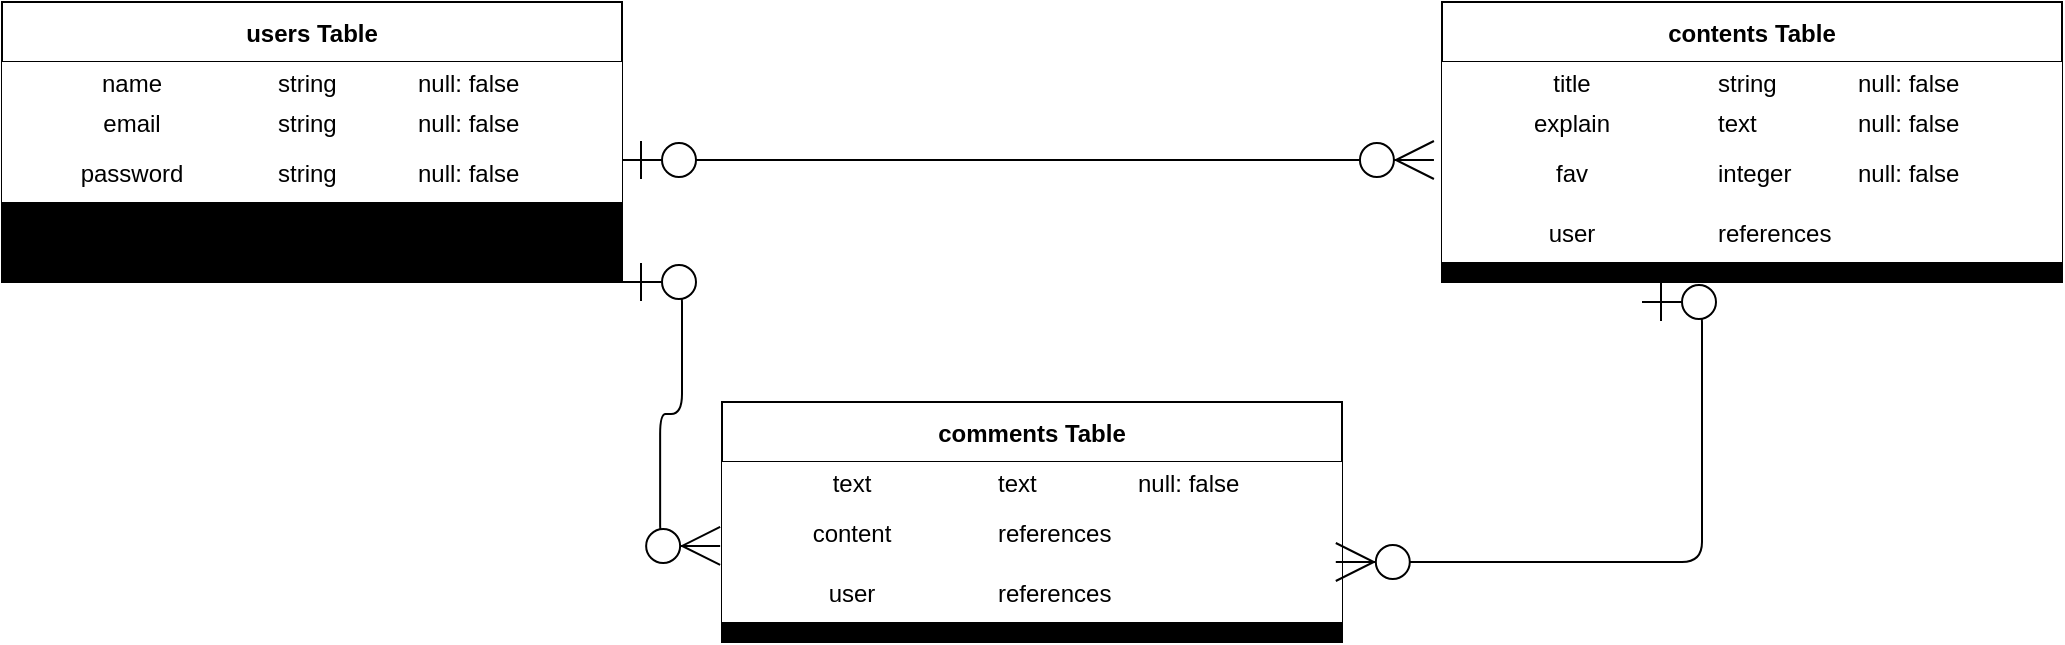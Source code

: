 <mxfile>
    <diagram id="q6tp8COXY1CgRBbh_L5G" name="ページ1">
        <mxGraphModel dx="597" dy="574" grid="1" gridSize="10" guides="1" tooltips="1" connect="1" arrows="1" fold="1" page="1" pageScale="1" pageWidth="1169" pageHeight="827" math="0" shadow="0">
            <root>
                <mxCell id="0"/>
                <mxCell id="1" parent="0"/>
                <mxCell id="2" value="contents Table" style="shape=table;startSize=30;container=1;collapsible=1;childLayout=tableLayout;fixedRows=1;rowLines=0;fontStyle=1;align=center;resizeLast=1;strokeWidth=1;swimlaneFillColor=#000000;labelBorderColor=none;labelBackgroundColor=none;" parent="1" vertex="1">
                    <mxGeometry x="840" y="40" width="310" height="140" as="geometry"/>
                </mxCell>
                <mxCell id="3" value="" style="shape=partialRectangle;collapsible=0;dropTarget=0;pointerEvents=0;fillColor=none;top=0;left=0;bottom=0;right=0;points=[[0,0.5],[1,0.5]];portConstraint=eastwest;" parent="2" vertex="1">
                    <mxGeometry y="30" width="310" height="20" as="geometry"/>
                </mxCell>
                <mxCell id="4" value="title" style="shape=partialRectangle;connectable=0;top=0;left=0;bottom=0;right=0;fontStyle=0;overflow=hidden;" parent="3" vertex="1">
                    <mxGeometry width="130" height="20" as="geometry"/>
                </mxCell>
                <mxCell id="5" value="string" style="shape=partialRectangle;connectable=0;top=0;left=0;bottom=0;right=0;align=left;spacingLeft=6;fontStyle=0;overflow=hidden;" parent="3" vertex="1">
                    <mxGeometry x="130" width="70" height="20" as="geometry"/>
                </mxCell>
                <mxCell id="6" value="null: false" style="shape=partialRectangle;connectable=0;top=0;left=0;bottom=0;right=0;align=left;spacingLeft=6;fontStyle=0;overflow=hidden;" parent="3" vertex="1">
                    <mxGeometry x="200" width="110" height="20" as="geometry"/>
                </mxCell>
                <mxCell id="15" style="shape=partialRectangle;collapsible=0;dropTarget=0;pointerEvents=0;fillColor=none;top=0;left=0;bottom=0;right=0;points=[[0,0.5],[1,0.5]];portConstraint=eastwest;" parent="2" vertex="1">
                    <mxGeometry y="50" width="310" height="20" as="geometry"/>
                </mxCell>
                <mxCell id="16" value="explain" style="shape=partialRectangle;connectable=0;top=0;left=0;bottom=0;right=0;fontStyle=0;overflow=hidden;" parent="15" vertex="1">
                    <mxGeometry width="130" height="20" as="geometry"/>
                </mxCell>
                <mxCell id="17" value="text" style="shape=partialRectangle;connectable=0;top=0;left=0;bottom=0;right=0;align=left;spacingLeft=6;fontStyle=0;overflow=hidden;" parent="15" vertex="1">
                    <mxGeometry x="130" width="70" height="20" as="geometry"/>
                </mxCell>
                <mxCell id="18" value="null: false" style="shape=partialRectangle;connectable=0;top=0;left=0;bottom=0;right=0;align=left;spacingLeft=6;fontStyle=0;overflow=hidden;" parent="15" vertex="1">
                    <mxGeometry x="200" width="110" height="20" as="geometry"/>
                </mxCell>
                <mxCell id="23" style="shape=partialRectangle;collapsible=0;dropTarget=0;pointerEvents=0;fillColor=none;top=0;left=0;bottom=0;right=0;points=[[0,0.5],[1,0.5]];portConstraint=eastwest;" parent="2" vertex="1">
                    <mxGeometry y="70" width="310" height="30" as="geometry"/>
                </mxCell>
                <mxCell id="24" value="fav" style="shape=partialRectangle;connectable=0;top=0;left=0;bottom=0;right=0;editable=1;overflow=hidden;" parent="23" vertex="1">
                    <mxGeometry width="130" height="30" as="geometry"/>
                </mxCell>
                <mxCell id="25" value="integer" style="shape=partialRectangle;connectable=0;top=0;left=0;bottom=0;right=0;align=left;spacingLeft=6;overflow=hidden;" parent="23" vertex="1">
                    <mxGeometry x="130" width="70" height="30" as="geometry"/>
                </mxCell>
                <mxCell id="26" value="null: false" style="shape=partialRectangle;connectable=0;top=0;left=0;bottom=0;right=0;align=left;spacingLeft=6;overflow=hidden;" parent="23" vertex="1">
                    <mxGeometry x="200" width="110" height="30" as="geometry"/>
                </mxCell>
                <mxCell id="35" style="shape=partialRectangle;collapsible=0;dropTarget=0;pointerEvents=0;fillColor=none;top=0;left=0;bottom=0;right=0;points=[[0,0.5],[1,0.5]];portConstraint=eastwest;" parent="2" vertex="1">
                    <mxGeometry y="100" width="310" height="30" as="geometry"/>
                </mxCell>
                <mxCell id="36" value="user" style="shape=partialRectangle;connectable=0;top=0;left=0;bottom=0;right=0;editable=1;overflow=hidden;strokeColor=#F0F0F0;perimeterSpacing=0;strokeWidth=1;shadow=0;" parent="35" vertex="1">
                    <mxGeometry width="130" height="30" as="geometry"/>
                </mxCell>
                <mxCell id="37" value="references" style="shape=partialRectangle;connectable=0;top=0;left=0;bottom=0;right=0;align=left;spacingLeft=6;overflow=hidden;perimeterSpacing=0;strokeWidth=1;shadow=0;" parent="35" vertex="1">
                    <mxGeometry x="130" width="70" height="30" as="geometry"/>
                </mxCell>
                <mxCell id="38" value="" style="shape=partialRectangle;connectable=0;top=0;left=0;bottom=0;right=0;align=left;spacingLeft=6;overflow=hidden;perimeterSpacing=0;strokeWidth=1;shadow=0;" parent="35" vertex="1">
                    <mxGeometry x="200" width="110" height="30" as="geometry"/>
                </mxCell>
                <mxCell id="39" value="users Table" style="shape=table;startSize=30;container=1;collapsible=1;childLayout=tableLayout;fixedRows=1;rowLines=0;fontStyle=1;align=center;resizeLast=1;strokeWidth=1;labelBorderColor=none;swimlaneFillColor=#000000;" parent="1" vertex="1">
                    <mxGeometry x="120" y="40" width="310" height="140" as="geometry"/>
                </mxCell>
                <mxCell id="40" value="" style="shape=partialRectangle;collapsible=0;dropTarget=0;pointerEvents=0;fillColor=none;top=0;left=0;bottom=0;right=0;points=[[0,0.5],[1,0.5]];portConstraint=eastwest;" parent="39" vertex="1">
                    <mxGeometry y="30" width="310" height="20" as="geometry"/>
                </mxCell>
                <mxCell id="41" value="name" style="shape=partialRectangle;connectable=0;top=0;left=0;bottom=0;right=0;fontStyle=0;overflow=hidden;" parent="40" vertex="1">
                    <mxGeometry width="130" height="20" as="geometry"/>
                </mxCell>
                <mxCell id="42" value="string" style="shape=partialRectangle;connectable=0;top=0;left=0;bottom=0;right=0;align=left;spacingLeft=6;fontStyle=0;overflow=hidden;" parent="40" vertex="1">
                    <mxGeometry x="130" width="70" height="20" as="geometry"/>
                </mxCell>
                <mxCell id="43" value="null: false" style="shape=partialRectangle;connectable=0;top=0;left=0;bottom=0;right=0;align=left;spacingLeft=6;fontStyle=0;overflow=hidden;" parent="40" vertex="1">
                    <mxGeometry x="200" width="110" height="20" as="geometry"/>
                </mxCell>
                <mxCell id="44" style="shape=partialRectangle;collapsible=0;dropTarget=0;pointerEvents=0;fillColor=none;top=0;left=0;bottom=0;right=0;points=[[0,0.5],[1,0.5]];portConstraint=eastwest;" parent="39" vertex="1">
                    <mxGeometry y="50" width="310" height="20" as="geometry"/>
                </mxCell>
                <mxCell id="45" value="email" style="shape=partialRectangle;connectable=0;top=0;left=0;bottom=0;right=0;fontStyle=0;overflow=hidden;" parent="44" vertex="1">
                    <mxGeometry width="130" height="20" as="geometry"/>
                </mxCell>
                <mxCell id="46" value="string" style="shape=partialRectangle;connectable=0;top=0;left=0;bottom=0;right=0;align=left;spacingLeft=6;fontStyle=0;overflow=hidden;" parent="44" vertex="1">
                    <mxGeometry x="130" width="70" height="20" as="geometry"/>
                </mxCell>
                <mxCell id="47" value="null: false" style="shape=partialRectangle;connectable=0;top=0;left=0;bottom=0;right=0;align=left;spacingLeft=6;fontStyle=0;overflow=hidden;" parent="44" vertex="1">
                    <mxGeometry x="200" width="110" height="20" as="geometry"/>
                </mxCell>
                <mxCell id="48" style="shape=partialRectangle;collapsible=0;dropTarget=0;pointerEvents=0;fillColor=none;top=0;left=0;bottom=0;right=0;points=[[0,0.5],[1,0.5]];portConstraint=eastwest;" parent="39" vertex="1">
                    <mxGeometry y="70" width="310" height="30" as="geometry"/>
                </mxCell>
                <mxCell id="49" value="password" style="shape=partialRectangle;connectable=0;top=0;left=0;bottom=0;right=0;editable=1;overflow=hidden;" parent="48" vertex="1">
                    <mxGeometry width="130" height="30" as="geometry"/>
                </mxCell>
                <mxCell id="50" value="string" style="shape=partialRectangle;connectable=0;top=0;left=0;bottom=0;right=0;align=left;spacingLeft=6;overflow=hidden;" parent="48" vertex="1">
                    <mxGeometry x="130" width="70" height="30" as="geometry"/>
                </mxCell>
                <mxCell id="51" value="null: false" style="shape=partialRectangle;connectable=0;top=0;left=0;bottom=0;right=0;align=left;spacingLeft=6;overflow=hidden;" parent="48" vertex="1">
                    <mxGeometry x="200" width="110" height="30" as="geometry"/>
                </mxCell>
                <mxCell id="52" style="shape=partialRectangle;collapsible=0;dropTarget=0;pointerEvents=0;fillColor=none;top=0;left=0;bottom=0;right=0;points=[[0,0.5],[1,0.5]];portConstraint=eastwest;" parent="39" vertex="1">
                    <mxGeometry y="100" width="310" height="30" as="geometry"/>
                </mxCell>
                <mxCell id="53" value="" style="shape=partialRectangle;connectable=0;fillColor=none;top=0;left=0;bottom=0;right=0;editable=1;overflow=hidden;strokeColor=#F0F0F0;perimeterSpacing=0;strokeWidth=1;shadow=0;" parent="52" vertex="1">
                    <mxGeometry width="130" height="30" as="geometry"/>
                </mxCell>
                <mxCell id="54" value="" style="shape=partialRectangle;connectable=0;fillColor=none;top=0;left=0;bottom=0;right=0;align=left;spacingLeft=6;overflow=hidden;perimeterSpacing=0;strokeWidth=1;shadow=0;" parent="52" vertex="1">
                    <mxGeometry x="130" width="70" height="30" as="geometry"/>
                </mxCell>
                <mxCell id="55" value="" style="shape=partialRectangle;connectable=0;fillColor=none;top=0;left=0;bottom=0;right=0;align=left;spacingLeft=6;overflow=hidden;perimeterSpacing=0;strokeWidth=1;shadow=0;" parent="52" vertex="1">
                    <mxGeometry x="200" width="110" height="30" as="geometry"/>
                </mxCell>
                <mxCell id="57" value="" style="edgeStyle=entityRelationEdgeStyle;fontSize=12;html=1;endArrow=ERzeroToMany;startArrow=ERzeroToOne;entryX=-0.013;entryY=0.3;entryDx=0;entryDy=0;entryPerimeter=0;strokeWidth=1;endSize=17;startSize=17;" parent="1" target="23" edge="1">
                    <mxGeometry width="100" height="100" relative="1" as="geometry">
                        <mxPoint x="430" y="119" as="sourcePoint"/>
                        <mxPoint x="520" y="20" as="targetPoint"/>
                    </mxGeometry>
                </mxCell>
                <mxCell id="58" value="comments Table" style="shape=table;startSize=30;container=1;collapsible=1;childLayout=tableLayout;fixedRows=1;rowLines=0;fontStyle=1;align=center;resizeLast=1;strokeWidth=1;swimlaneFillColor=#000000;labelBackgroundColor=none;" parent="1" vertex="1">
                    <mxGeometry x="480" y="240" width="310" height="120" as="geometry"/>
                </mxCell>
                <mxCell id="59" value="" style="shape=partialRectangle;collapsible=0;dropTarget=0;pointerEvents=0;fillColor=none;top=0;left=0;bottom=0;right=0;points=[[0,0.5],[1,0.5]];portConstraint=eastwest;" parent="58" vertex="1">
                    <mxGeometry y="30" width="310" height="20" as="geometry"/>
                </mxCell>
                <mxCell id="60" value="text" style="shape=partialRectangle;connectable=0;top=0;left=0;bottom=0;right=0;fontStyle=0;overflow=hidden;" parent="59" vertex="1">
                    <mxGeometry width="130" height="20" as="geometry"/>
                </mxCell>
                <mxCell id="61" value="text" style="shape=partialRectangle;connectable=0;top=0;left=0;bottom=0;right=0;align=left;spacingLeft=6;fontStyle=0;overflow=hidden;" parent="59" vertex="1">
                    <mxGeometry x="130" width="70" height="20" as="geometry"/>
                </mxCell>
                <mxCell id="62" value="null: false" style="shape=partialRectangle;connectable=0;top=0;left=0;bottom=0;right=0;align=left;spacingLeft=6;fontStyle=0;overflow=hidden;" parent="59" vertex="1">
                    <mxGeometry x="200" width="110" height="20" as="geometry"/>
                </mxCell>
                <mxCell id="67" style="shape=partialRectangle;collapsible=0;dropTarget=0;pointerEvents=0;fillColor=none;top=0;left=0;bottom=0;right=0;points=[[0,0.5],[1,0.5]];portConstraint=eastwest;" parent="58" vertex="1">
                    <mxGeometry y="50" width="310" height="30" as="geometry"/>
                </mxCell>
                <mxCell id="68" value="content" style="shape=partialRectangle;connectable=0;top=0;left=0;bottom=0;right=0;editable=1;overflow=hidden;" parent="67" vertex="1">
                    <mxGeometry width="130" height="30" as="geometry"/>
                </mxCell>
                <mxCell id="69" value="references" style="shape=partialRectangle;connectable=0;top=0;left=0;bottom=0;right=0;align=left;spacingLeft=6;overflow=hidden;" parent="67" vertex="1">
                    <mxGeometry x="130" width="70" height="30" as="geometry"/>
                </mxCell>
                <mxCell id="70" value="" style="shape=partialRectangle;connectable=0;top=0;left=0;bottom=0;right=0;align=left;spacingLeft=6;overflow=hidden;" parent="67" vertex="1">
                    <mxGeometry x="200" width="110" height="30" as="geometry"/>
                </mxCell>
                <mxCell id="71" style="shape=partialRectangle;collapsible=0;dropTarget=0;pointerEvents=0;fillColor=none;top=0;left=0;bottom=0;right=0;points=[[0,0.5],[1,0.5]];portConstraint=eastwest;" parent="58" vertex="1">
                    <mxGeometry y="80" width="310" height="30" as="geometry"/>
                </mxCell>
                <mxCell id="72" value="user" style="shape=partialRectangle;connectable=0;top=0;left=0;bottom=0;right=0;editable=1;overflow=hidden;strokeColor=#F0F0F0;perimeterSpacing=0;strokeWidth=1;shadow=0;" parent="71" vertex="1">
                    <mxGeometry width="130" height="30" as="geometry"/>
                </mxCell>
                <mxCell id="73" value="references" style="shape=partialRectangle;connectable=0;top=0;left=0;bottom=0;right=0;align=left;spacingLeft=6;overflow=hidden;perimeterSpacing=0;strokeWidth=1;shadow=0;" parent="71" vertex="1">
                    <mxGeometry x="130" width="70" height="30" as="geometry"/>
                </mxCell>
                <mxCell id="74" value="" style="shape=partialRectangle;connectable=0;top=0;left=0;bottom=0;right=0;align=left;spacingLeft=6;overflow=hidden;perimeterSpacing=0;strokeWidth=1;shadow=0;" parent="71" vertex="1">
                    <mxGeometry x="200" width="110" height="30" as="geometry"/>
                </mxCell>
                <mxCell id="78" value="" style="edgeStyle=entityRelationEdgeStyle;fontSize=12;html=1;endArrow=ERzeroToMany;startArrow=ERzeroToOne;entryX=-0.003;entryY=0.733;entryDx=0;entryDy=0;entryPerimeter=0;strokeWidth=1;endSize=17;startSize=17;exitX=1;exitY=1;exitDx=0;exitDy=0;" parent="1" source="39" target="67" edge="1">
                    <mxGeometry width="100" height="100" relative="1" as="geometry">
                        <mxPoint x="320" y="200" as="sourcePoint"/>
                        <mxPoint x="715.97" y="230" as="targetPoint"/>
                    </mxGeometry>
                </mxCell>
                <mxCell id="79" value="" style="edgeStyle=entityRelationEdgeStyle;fontSize=12;html=1;endArrow=ERzeroToMany;startArrow=ERzeroToOne;entryX=0.99;entryY=0;entryDx=0;entryDy=0;entryPerimeter=0;strokeWidth=1;endSize=17;startSize=17;" parent="1" target="71" edge="1">
                    <mxGeometry width="100" height="100" relative="1" as="geometry">
                        <mxPoint x="940" y="190" as="sourcePoint"/>
                        <mxPoint x="620" y="220" as="targetPoint"/>
                    </mxGeometry>
                </mxCell>
            </root>
        </mxGraphModel>
    </diagram>
</mxfile>